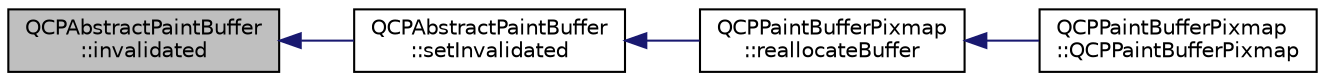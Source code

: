digraph "QCPAbstractPaintBuffer::invalidated"
{
  edge [fontname="Helvetica",fontsize="10",labelfontname="Helvetica",labelfontsize="10"];
  node [fontname="Helvetica",fontsize="10",shape=record];
  rankdir="LR";
  Node17 [label="QCPAbstractPaintBuffer\l::invalidated",height=0.2,width=0.4,color="black", fillcolor="grey75", style="filled", fontcolor="black"];
  Node17 -> Node18 [dir="back",color="midnightblue",fontsize="10",style="solid",fontname="Helvetica"];
  Node18 [label="QCPAbstractPaintBuffer\l::setInvalidated",height=0.2,width=0.4,color="black", fillcolor="white", style="filled",URL="$class_q_c_p_abstract_paint_buffer.html#ae4c7dc70dfc66be2879ce297b2b3d67f"];
  Node18 -> Node19 [dir="back",color="midnightblue",fontsize="10",style="solid",fontname="Helvetica"];
  Node19 [label="QCPPaintBufferPixmap\l::reallocateBuffer",height=0.2,width=0.4,color="black", fillcolor="white", style="filled",URL="$class_q_c_p_paint_buffer_pixmap.html#ad49f3205ba3463b1c44f8db3cfcc90f0"];
  Node19 -> Node20 [dir="back",color="midnightblue",fontsize="10",style="solid",fontname="Helvetica"];
  Node20 [label="QCPPaintBufferPixmap\l::QCPPaintBufferPixmap",height=0.2,width=0.4,color="black", fillcolor="white", style="filled",URL="$class_q_c_p_paint_buffer_pixmap.html#aef0224e03b9285509391fcd61a8e6844"];
}
